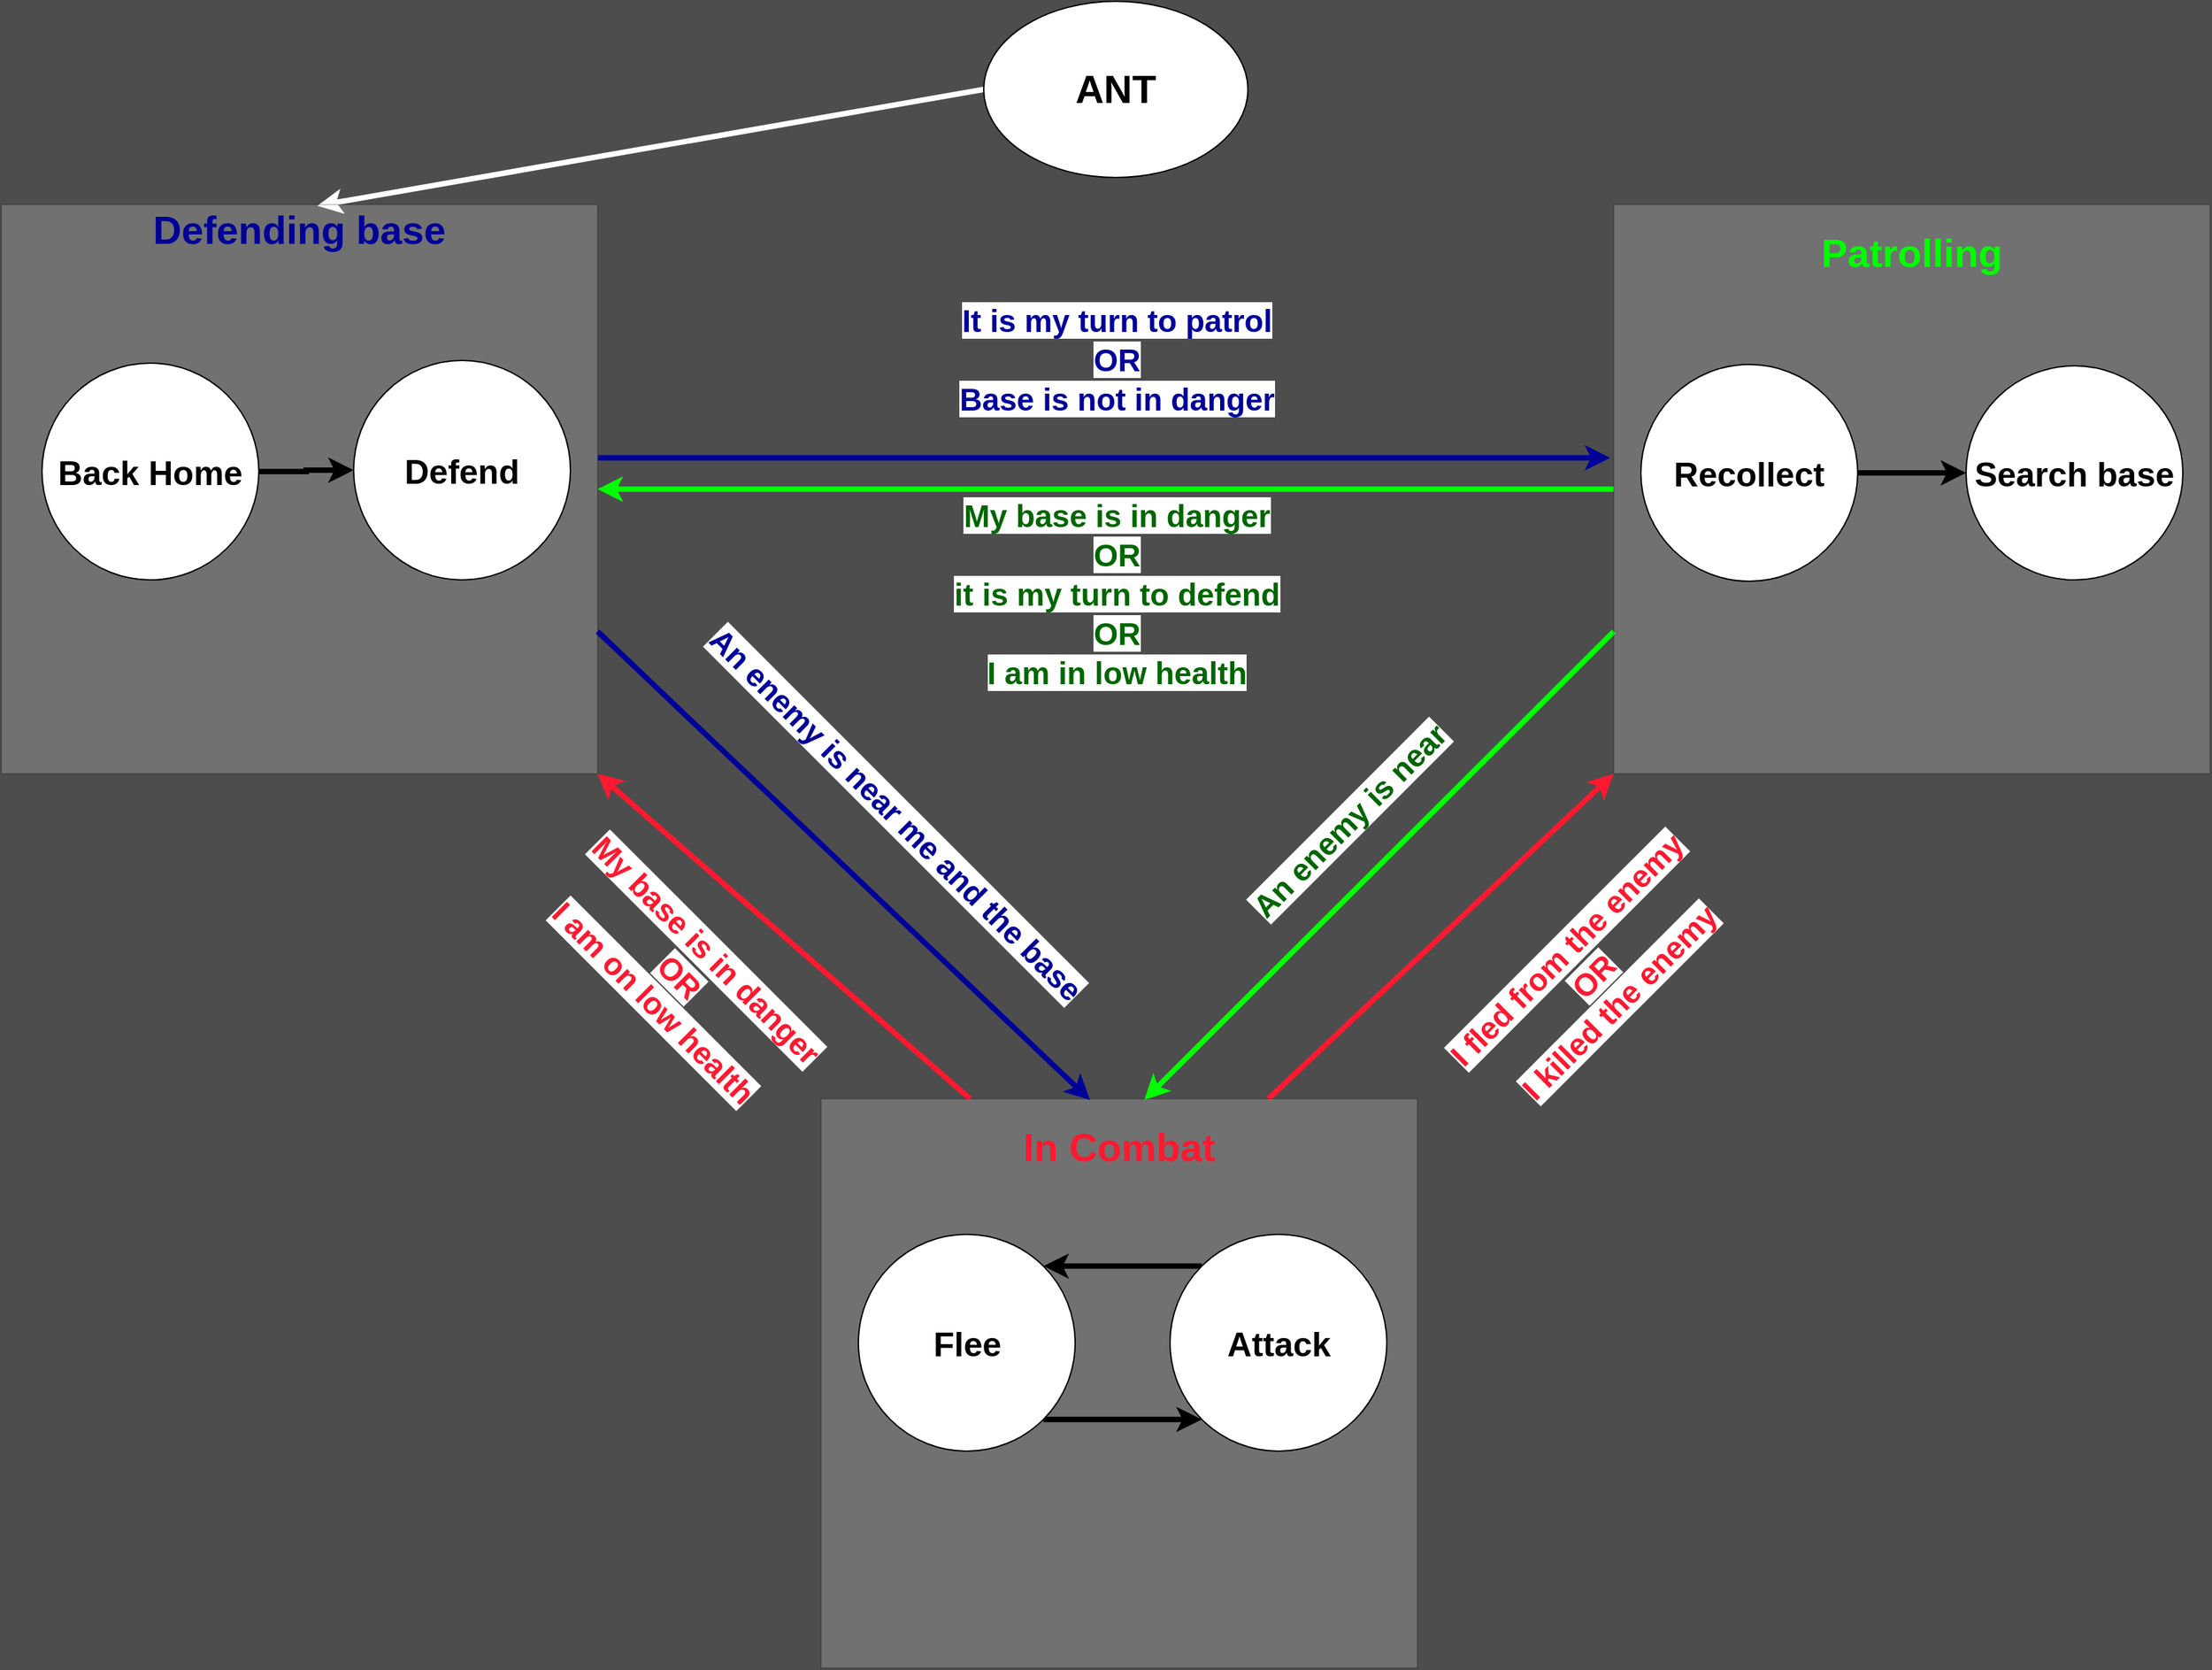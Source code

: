 <mxfile version="14.4.3" type="device"><diagram id="W63zTWI_aldy5Uu6s03g" name="Page-1"><mxGraphModel dx="2031" dy="1089" grid="1" gridSize="10" guides="1" tooltips="1" connect="1" arrows="1" fold="1" page="1" pageScale="1" pageWidth="1654" pageHeight="1169" background="#4D4D4D" math="0" shadow="0"><root><mxCell id="0"/><mxCell id="1" parent="0"/><mxCell id="9MqsbX3uQ5k_xznfN0-5-62" style="edgeStyle=none;rounded=0;orthogonalLoop=1;jettySize=auto;html=1;exitX=0;exitY=0.5;exitDx=0;exitDy=0;entryX=0.53;entryY=0.002;entryDx=0;entryDy=0;entryPerimeter=0;strokeWidth=4;strokeColor=#FFFFFF;" edge="1" parent="1" source="9MqsbX3uQ5k_xznfN0-5-28" target="9MqsbX3uQ5k_xznfN0-5-30"><mxGeometry relative="1" as="geometry"/></mxCell><mxCell id="9MqsbX3uQ5k_xznfN0-5-28" value="&lt;font style=&quot;font-size: 29px&quot;&gt;&lt;b&gt;ANT&lt;/b&gt;&lt;/font&gt;" style="ellipse;whiteSpace=wrap;html=1;" vertex="1" parent="1"><mxGeometry x="1495" y="320" width="195" height="130" as="geometry"/></mxCell><mxCell id="9MqsbX3uQ5k_xznfN0-5-45" style="edgeStyle=orthogonalEdgeStyle;rounded=0;orthogonalLoop=1;jettySize=auto;html=1;exitX=1.001;exitY=0.445;exitDx=0;exitDy=0;entryX=-0.006;entryY=0.445;entryDx=0;entryDy=0;strokeWidth=4;strokeColor=#000099;exitPerimeter=0;entryPerimeter=0;" edge="1" parent="1" source="9MqsbX3uQ5k_xznfN0-5-30" target="9MqsbX3uQ5k_xznfN0-5-31"><mxGeometry relative="1" as="geometry"/></mxCell><mxCell id="9MqsbX3uQ5k_xznfN0-5-30" value="&lt;font style=&quot;font-size: 29px&quot;&gt;&lt;b&gt;&lt;font color=&quot;#000099&quot;&gt;Defending base&lt;br&gt;&lt;/font&gt;&lt;br&gt;&lt;br&gt;&lt;br&gt;&lt;br&gt;&lt;br&gt;&lt;br&gt;&lt;br&gt;&lt;br&gt;&lt;br&gt;&lt;br&gt;&lt;br&gt;&lt;/b&gt;&lt;/font&gt;" style="rounded=0;whiteSpace=wrap;html=1;align=center;opacity=20;" vertex="1" parent="1"><mxGeometry x="770" y="470" width="440" height="420" as="geometry"/></mxCell><mxCell id="9MqsbX3uQ5k_xznfN0-5-48" style="edgeStyle=orthogonalEdgeStyle;rounded=0;orthogonalLoop=1;jettySize=auto;html=1;exitX=0;exitY=0.5;exitDx=0;exitDy=0;entryX=1;entryY=0.5;entryDx=0;entryDy=0;strokeWidth=4;strokeColor=#00FF00;" edge="1" parent="1" source="9MqsbX3uQ5k_xznfN0-5-31" target="9MqsbX3uQ5k_xznfN0-5-30"><mxGeometry relative="1" as="geometry"/></mxCell><mxCell id="9MqsbX3uQ5k_xznfN0-5-49" style="rounded=0;orthogonalLoop=1;jettySize=auto;html=1;exitX=0;exitY=0.75;exitDx=0;exitDy=0;entryX=0.542;entryY=0.002;entryDx=0;entryDy=0;strokeWidth=4;strokeColor=#00FF00;entryPerimeter=0;" edge="1" parent="1" source="9MqsbX3uQ5k_xznfN0-5-31" target="9MqsbX3uQ5k_xznfN0-5-32"><mxGeometry relative="1" as="geometry"/></mxCell><mxCell id="9MqsbX3uQ5k_xznfN0-5-31" value="&lt;font style=&quot;font-size: 29px&quot;&gt;&lt;b&gt;&lt;font color=&quot;#00ff00&quot;&gt;Patrolling&lt;br&gt;&lt;/font&gt;&lt;br&gt;&lt;br&gt;&lt;br&gt;&lt;br&gt;&lt;br&gt;&lt;br&gt;&lt;br&gt;&lt;br&gt;&lt;br&gt;&lt;br&gt;&lt;/b&gt;&lt;/font&gt;" style="rounded=0;whiteSpace=wrap;html=1;align=center;opacity=20;" vertex="1" parent="1"><mxGeometry x="1960" y="470" width="440" height="420" as="geometry"/></mxCell><mxCell id="9MqsbX3uQ5k_xznfN0-5-51" style="edgeStyle=none;rounded=0;orthogonalLoop=1;jettySize=auto;html=1;exitX=0.75;exitY=0;exitDx=0;exitDy=0;entryX=0;entryY=1;entryDx=0;entryDy=0;strokeWidth=4;strokeColor=#FF1930;" edge="1" parent="1" source="9MqsbX3uQ5k_xznfN0-5-32" target="9MqsbX3uQ5k_xznfN0-5-31"><mxGeometry relative="1" as="geometry"/></mxCell><mxCell id="9MqsbX3uQ5k_xznfN0-5-52" style="edgeStyle=none;rounded=0;orthogonalLoop=1;jettySize=auto;html=1;exitX=0.25;exitY=0;exitDx=0;exitDy=0;entryX=1;entryY=1;entryDx=0;entryDy=0;strokeColor=#FF1930;strokeWidth=4;" edge="1" parent="1" source="9MqsbX3uQ5k_xznfN0-5-32" target="9MqsbX3uQ5k_xznfN0-5-30"><mxGeometry relative="1" as="geometry"/></mxCell><mxCell id="9MqsbX3uQ5k_xznfN0-5-32" value="&lt;font style=&quot;font-size: 29px&quot;&gt;&lt;b&gt;&lt;font color=&quot;#ff1930&quot;&gt;In Combat&lt;br&gt;&lt;/font&gt;&lt;br&gt;&lt;br&gt;&lt;br&gt;&lt;br&gt;&lt;br&gt;&lt;br&gt;&lt;br&gt;&lt;br&gt;&lt;br&gt;&lt;br&gt;&lt;/b&gt;&lt;/font&gt;" style="rounded=0;whiteSpace=wrap;html=1;align=center;opacity=20;" vertex="1" parent="1"><mxGeometry x="1375" y="1130" width="440" height="420" as="geometry"/></mxCell><mxCell id="9MqsbX3uQ5k_xznfN0-5-43" style="edgeStyle=orthogonalEdgeStyle;rounded=0;orthogonalLoop=1;jettySize=auto;html=1;exitX=1;exitY=1;exitDx=0;exitDy=0;entryX=0;entryY=1;entryDx=0;entryDy=0;strokeWidth=4;" edge="1" parent="1" source="9MqsbX3uQ5k_xznfN0-5-33" target="9MqsbX3uQ5k_xznfN0-5-34"><mxGeometry relative="1" as="geometry"/></mxCell><mxCell id="9MqsbX3uQ5k_xznfN0-5-33" value="&lt;font style=&quot;font-size: 25px&quot;&gt;&lt;b&gt;Flee&lt;br&gt;&lt;/b&gt;&lt;/font&gt;" style="ellipse;whiteSpace=wrap;html=1;" vertex="1" parent="1"><mxGeometry x="1402.5" y="1230" width="160" height="160" as="geometry"/></mxCell><mxCell id="9MqsbX3uQ5k_xznfN0-5-44" style="edgeStyle=orthogonalEdgeStyle;rounded=0;orthogonalLoop=1;jettySize=auto;html=1;exitX=0;exitY=0;exitDx=0;exitDy=0;entryX=1;entryY=0;entryDx=0;entryDy=0;strokeWidth=4;" edge="1" parent="1" source="9MqsbX3uQ5k_xznfN0-5-34" target="9MqsbX3uQ5k_xznfN0-5-33"><mxGeometry relative="1" as="geometry"/></mxCell><mxCell id="9MqsbX3uQ5k_xznfN0-5-34" value="&lt;font style=&quot;font-size: 25px&quot;&gt;&lt;b&gt;Attack&lt;br&gt;&lt;/b&gt;&lt;/font&gt;" style="ellipse;whiteSpace=wrap;html=1;" vertex="1" parent="1"><mxGeometry x="1632.5" y="1230" width="160" height="160" as="geometry"/></mxCell><mxCell id="9MqsbX3uQ5k_xznfN0-5-35" value="&lt;font style=&quot;font-size: 25px&quot;&gt;&lt;b&gt;Defend&lt;br&gt;&lt;/b&gt;&lt;/font&gt;" style="ellipse;whiteSpace=wrap;html=1;" vertex="1" parent="1"><mxGeometry x="1030" y="585" width="160" height="162" as="geometry"/></mxCell><mxCell id="9MqsbX3uQ5k_xznfN0-5-40" style="edgeStyle=orthogonalEdgeStyle;rounded=0;orthogonalLoop=1;jettySize=auto;html=1;exitX=1;exitY=0.5;exitDx=0;exitDy=0;entryX=0;entryY=0.5;entryDx=0;entryDy=0;strokeWidth=4;" edge="1" parent="1" source="9MqsbX3uQ5k_xznfN0-5-36" target="9MqsbX3uQ5k_xznfN0-5-35"><mxGeometry relative="1" as="geometry"/></mxCell><mxCell id="9MqsbX3uQ5k_xznfN0-5-36" value="&lt;font style=&quot;font-size: 25px&quot;&gt;&lt;b&gt;Back Home&lt;/b&gt;&lt;/font&gt;" style="ellipse;whiteSpace=wrap;html=1;" vertex="1" parent="1"><mxGeometry x="800" y="587" width="160" height="160" as="geometry"/></mxCell><mxCell id="9MqsbX3uQ5k_xznfN0-5-41" style="edgeStyle=orthogonalEdgeStyle;rounded=0;orthogonalLoop=1;jettySize=auto;html=1;exitX=1;exitY=0.5;exitDx=0;exitDy=0;strokeWidth=4;" edge="1" parent="1" source="9MqsbX3uQ5k_xznfN0-5-38" target="9MqsbX3uQ5k_xznfN0-5-39"><mxGeometry relative="1" as="geometry"/></mxCell><mxCell id="9MqsbX3uQ5k_xznfN0-5-38" value="&lt;font style=&quot;font-size: 25px&quot;&gt;&lt;b&gt;Recollect&lt;br&gt;&lt;/b&gt;&lt;/font&gt;" style="ellipse;whiteSpace=wrap;html=1;" vertex="1" parent="1"><mxGeometry x="1980" y="588" width="160" height="160" as="geometry"/></mxCell><mxCell id="9MqsbX3uQ5k_xznfN0-5-39" value="&lt;font style=&quot;font-size: 25px&quot;&gt;&lt;b&gt;Search base&lt;br&gt;&lt;/b&gt;&lt;/font&gt;" style="ellipse;whiteSpace=wrap;html=1;" vertex="1" parent="1"><mxGeometry x="2220" y="589" width="160" height="158" as="geometry"/></mxCell><mxCell id="9MqsbX3uQ5k_xznfN0-5-47" value="" style="endArrow=classic;html=1;strokeWidth=4;exitX=1;exitY=0.75;exitDx=0;exitDy=0;entryX=0.451;entryY=0.002;entryDx=0;entryDy=0;strokeColor=#000099;entryPerimeter=0;" edge="1" parent="1" source="9MqsbX3uQ5k_xznfN0-5-30" target="9MqsbX3uQ5k_xznfN0-5-32"><mxGeometry width="50" height="50" relative="1" as="geometry"><mxPoint x="1730" y="910" as="sourcePoint"/><mxPoint x="1780" y="860" as="targetPoint"/></mxGeometry></mxCell><mxCell id="9MqsbX3uQ5k_xznfN0-5-53" style="edgeStyle=none;rounded=0;orthogonalLoop=1;jettySize=auto;html=1;exitX=0;exitY=0.25;exitDx=0;exitDy=0;strokeColor=#FF1930;strokeWidth=4;" edge="1" parent="1" source="9MqsbX3uQ5k_xznfN0-5-32" target="9MqsbX3uQ5k_xznfN0-5-32"><mxGeometry relative="1" as="geometry"/></mxCell><mxCell id="9MqsbX3uQ5k_xznfN0-5-55" value="&lt;font style=&quot;font-size: 23px&quot; color=&quot;#ff1930&quot;&gt;&lt;b style=&quot;background-color: rgb(255 , 255 , 255)&quot;&gt;My base is in danger&lt;br&gt;OR&lt;br&gt;I am on low health&lt;br&gt;&lt;/b&gt;&lt;/font&gt;" style="text;html=1;align=center;verticalAlign=middle;resizable=0;points=[];autosize=1;rotation=45;" vertex="1" parent="1"><mxGeometry x="1150" y="1010" width="240" height="60" as="geometry"/></mxCell><mxCell id="9MqsbX3uQ5k_xznfN0-5-56" value="&lt;font style=&quot;font-size: 23px&quot; color=&quot;#ff1930&quot;&gt;&lt;b style=&quot;background-color: rgb(255 , 255 , 255)&quot;&gt;I fled from the enemy&lt;br&gt;OR&lt;br&gt;I killed the enemy&lt;/b&gt;&lt;/font&gt;" style="text;html=1;align=center;verticalAlign=middle;resizable=0;points=[];autosize=1;rotation=-45;" vertex="1" parent="1"><mxGeometry x="1820" y="1010" width="250" height="60" as="geometry"/></mxCell><mxCell id="9MqsbX3uQ5k_xznfN0-5-57" value="&lt;font size=&quot;1&quot; color=&quot;#006600&quot;&gt;&lt;b style=&quot;font-size: 23px ; background-color: rgb(255 , 255 , 255)&quot;&gt;An enemy is near&lt;/b&gt;&lt;/font&gt;" style="text;html=1;align=center;verticalAlign=middle;resizable=0;points=[];autosize=1;rotation=-45;" vertex="1" parent="1"><mxGeometry x="1660" y="915" width="210" height="20" as="geometry"/></mxCell><mxCell id="9MqsbX3uQ5k_xznfN0-5-58" value="&lt;h1&gt;&lt;font color=&quot;#006600&quot;&gt;&lt;span style=&quot;background-color: rgb(255 , 255 , 255) ; line-height: 120%&quot;&gt;&lt;b style=&quot;font-size: 23px&quot;&gt;My base is in danger&lt;br&gt;&lt;/b&gt;&lt;/span&gt;&lt;/font&gt;&lt;font color=&quot;#006600&quot;&gt;&lt;span style=&quot;background-color: rgb(255 , 255 , 255) ; line-height: 120%&quot;&gt;&lt;b style=&quot;font-size: 23px&quot;&gt;OR&lt;br&gt;&lt;/b&gt;&lt;/span&gt;&lt;/font&gt;&lt;font color=&quot;#006600&quot;&gt;&lt;span style=&quot;background-color: rgb(255 , 255 , 255) ; line-height: 120%&quot;&gt;&lt;span style=&quot;font-size: 23px&quot;&gt;&lt;b&gt;it is my turn to defend&lt;br&gt;&lt;/b&gt;&lt;/span&gt;&lt;/span&gt;&lt;/font&gt;&lt;font color=&quot;#006600&quot;&gt;&lt;span style=&quot;background-color: rgb(255 , 255 , 255) ; line-height: 120%&quot;&gt;&lt;span style=&quot;font-size: 23px&quot;&gt;&lt;b&gt;OR&lt;br&gt;&lt;/b&gt;&lt;/span&gt;&lt;/span&gt;&lt;/font&gt;&lt;font color=&quot;#006600&quot;&gt;&lt;span style=&quot;background-color: rgb(255 , 255 , 255) ; line-height: 120%&quot;&gt;&lt;span style=&quot;font-size: 23px&quot;&gt;&lt;b&gt;I am in low health&lt;/b&gt;&lt;/span&gt;&lt;/span&gt;&lt;/font&gt;&lt;/h1&gt;&lt;font color=&quot;#006600&quot;&gt;&lt;span style=&quot;background-color: rgb(255 , 255 , 255) ; line-height: 120%&quot;&gt;&lt;br&gt;&lt;/span&gt;&lt;/font&gt;" style="text;html=1;align=center;verticalAlign=middle;resizable=0;points=[];autosize=1;rotation=0;shadow=0;" vertex="1" parent="1"><mxGeometry x="1462.5" y="670" width="260" height="190" as="geometry"/></mxCell><mxCell id="9MqsbX3uQ5k_xznfN0-5-59" value="&lt;h1&gt;&lt;span style=&quot;font-size: 23px ; background-color: rgb(255 , 255 , 255)&quot;&gt;&lt;font color=&quot;#000099&quot;&gt;An enemy is near me and the base&lt;/font&gt;&lt;/span&gt;&lt;/h1&gt;&lt;font color=&quot;#006600&quot;&gt;&lt;span style=&quot;background-color: rgb(255 , 255 , 255) ; line-height: 120%&quot;&gt;&lt;br&gt;&lt;/span&gt;&lt;/font&gt;" style="text;html=1;align=center;verticalAlign=middle;resizable=0;points=[];autosize=1;rotation=45;shadow=0;" vertex="1" parent="1"><mxGeometry x="1230" y="890" width="390" height="70" as="geometry"/></mxCell><mxCell id="9MqsbX3uQ5k_xznfN0-5-60" value="&lt;p style=&quot;line-height: 105%&quot;&gt;&lt;/p&gt;&lt;h1&gt;&lt;/h1&gt;&lt;h1&gt;&lt;span style=&quot;background-color: rgb(255 , 255 , 255) ; line-height: 120%&quot;&gt;&lt;font color=&quot;#000099&quot;&gt;&lt;span style=&quot;font-size: 23px&quot;&gt;It is my turn to patrol&lt;br&gt;&lt;/span&gt;&lt;/font&gt;&lt;/span&gt;&lt;span style=&quot;background-color: rgb(255 , 255 , 255) ; line-height: 120%&quot;&gt;&lt;font color=&quot;#000099&quot;&gt;&lt;span style=&quot;font-size: 23px&quot;&gt;OR&lt;br&gt;&lt;/span&gt;&lt;/font&gt;&lt;/span&gt;&lt;span style=&quot;background-color: rgb(255 , 255 , 255) ; line-height: 120%&quot;&gt;&lt;font color=&quot;#000099&quot;&gt;&lt;span style=&quot;font-size: 23px&quot;&gt;Base is not in danger&lt;/span&gt;&lt;/font&gt;&lt;/span&gt;&lt;/h1&gt;&lt;p&gt;&lt;/p&gt;" style="text;html=1;align=center;verticalAlign=middle;resizable=0;points=[];autosize=1;rotation=0;shadow=0;" vertex="1" parent="1"><mxGeometry x="1467.5" y="525" width="250" height="120" as="geometry"/></mxCell></root></mxGraphModel></diagram></mxfile>